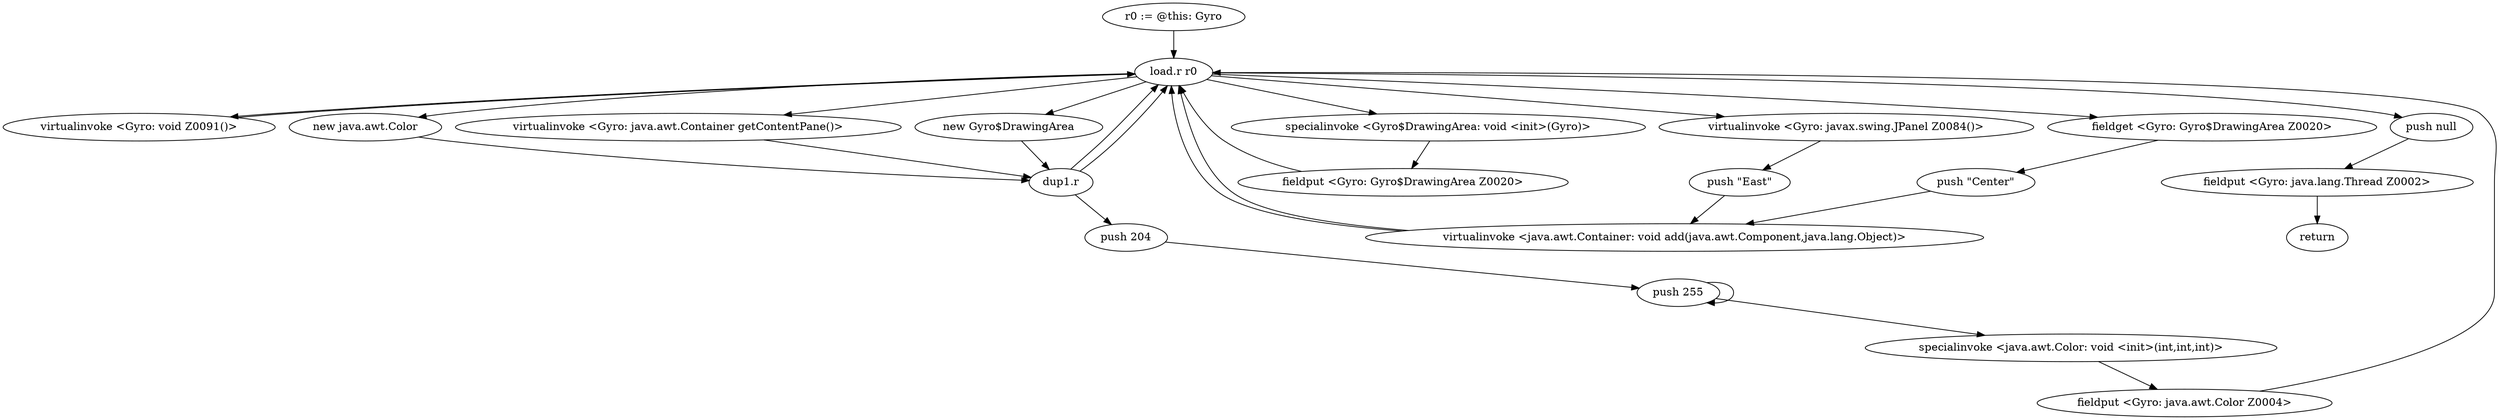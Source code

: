 digraph "" {
    "r0 := @this: Gyro"
    "load.r r0"
    "r0 := @this: Gyro"->"load.r r0";
    "virtualinvoke <Gyro: void Z0091()>"
    "load.r r0"->"virtualinvoke <Gyro: void Z0091()>";
    "virtualinvoke <Gyro: void Z0091()>"->"load.r r0";
    "new java.awt.Color"
    "load.r r0"->"new java.awt.Color";
    "dup1.r"
    "new java.awt.Color"->"dup1.r";
    "push 204"
    "dup1.r"->"push 204";
    "push 255"
    "push 204"->"push 255";
    "push 255"->"push 255";
    "specialinvoke <java.awt.Color: void <init>(int,int,int)>"
    "push 255"->"specialinvoke <java.awt.Color: void <init>(int,int,int)>";
    "fieldput <Gyro: java.awt.Color Z0004>"
    "specialinvoke <java.awt.Color: void <init>(int,int,int)>"->"fieldput <Gyro: java.awt.Color Z0004>";
    "fieldput <Gyro: java.awt.Color Z0004>"->"load.r r0";
    "virtualinvoke <Gyro: java.awt.Container getContentPane()>"
    "load.r r0"->"virtualinvoke <Gyro: java.awt.Container getContentPane()>";
    "virtualinvoke <Gyro: java.awt.Container getContentPane()>"->"dup1.r";
    "dup1.r"->"load.r r0";
    "virtualinvoke <Gyro: javax.swing.JPanel Z0084()>"
    "load.r r0"->"virtualinvoke <Gyro: javax.swing.JPanel Z0084()>";
    "push \"East\""
    "virtualinvoke <Gyro: javax.swing.JPanel Z0084()>"->"push \"East\"";
    "virtualinvoke <java.awt.Container: void add(java.awt.Component,java.lang.Object)>"
    "push \"East\""->"virtualinvoke <java.awt.Container: void add(java.awt.Component,java.lang.Object)>";
    "virtualinvoke <java.awt.Container: void add(java.awt.Component,java.lang.Object)>"->"load.r r0";
    "new Gyro$DrawingArea"
    "load.r r0"->"new Gyro$DrawingArea";
    "new Gyro$DrawingArea"->"dup1.r";
    "dup1.r"->"load.r r0";
    "specialinvoke <Gyro$DrawingArea: void <init>(Gyro)>"
    "load.r r0"->"specialinvoke <Gyro$DrawingArea: void <init>(Gyro)>";
    "fieldput <Gyro: Gyro$DrawingArea Z0020>"
    "specialinvoke <Gyro$DrawingArea: void <init>(Gyro)>"->"fieldput <Gyro: Gyro$DrawingArea Z0020>";
    "fieldput <Gyro: Gyro$DrawingArea Z0020>"->"load.r r0";
    "fieldget <Gyro: Gyro$DrawingArea Z0020>"
    "load.r r0"->"fieldget <Gyro: Gyro$DrawingArea Z0020>";
    "push \"Center\""
    "fieldget <Gyro: Gyro$DrawingArea Z0020>"->"push \"Center\"";
    "push \"Center\""->"virtualinvoke <java.awt.Container: void add(java.awt.Component,java.lang.Object)>";
    "virtualinvoke <java.awt.Container: void add(java.awt.Component,java.lang.Object)>"->"load.r r0";
    "push null"
    "load.r r0"->"push null";
    "fieldput <Gyro: java.lang.Thread Z0002>"
    "push null"->"fieldput <Gyro: java.lang.Thread Z0002>";
    "return"
    "fieldput <Gyro: java.lang.Thread Z0002>"->"return";
}
